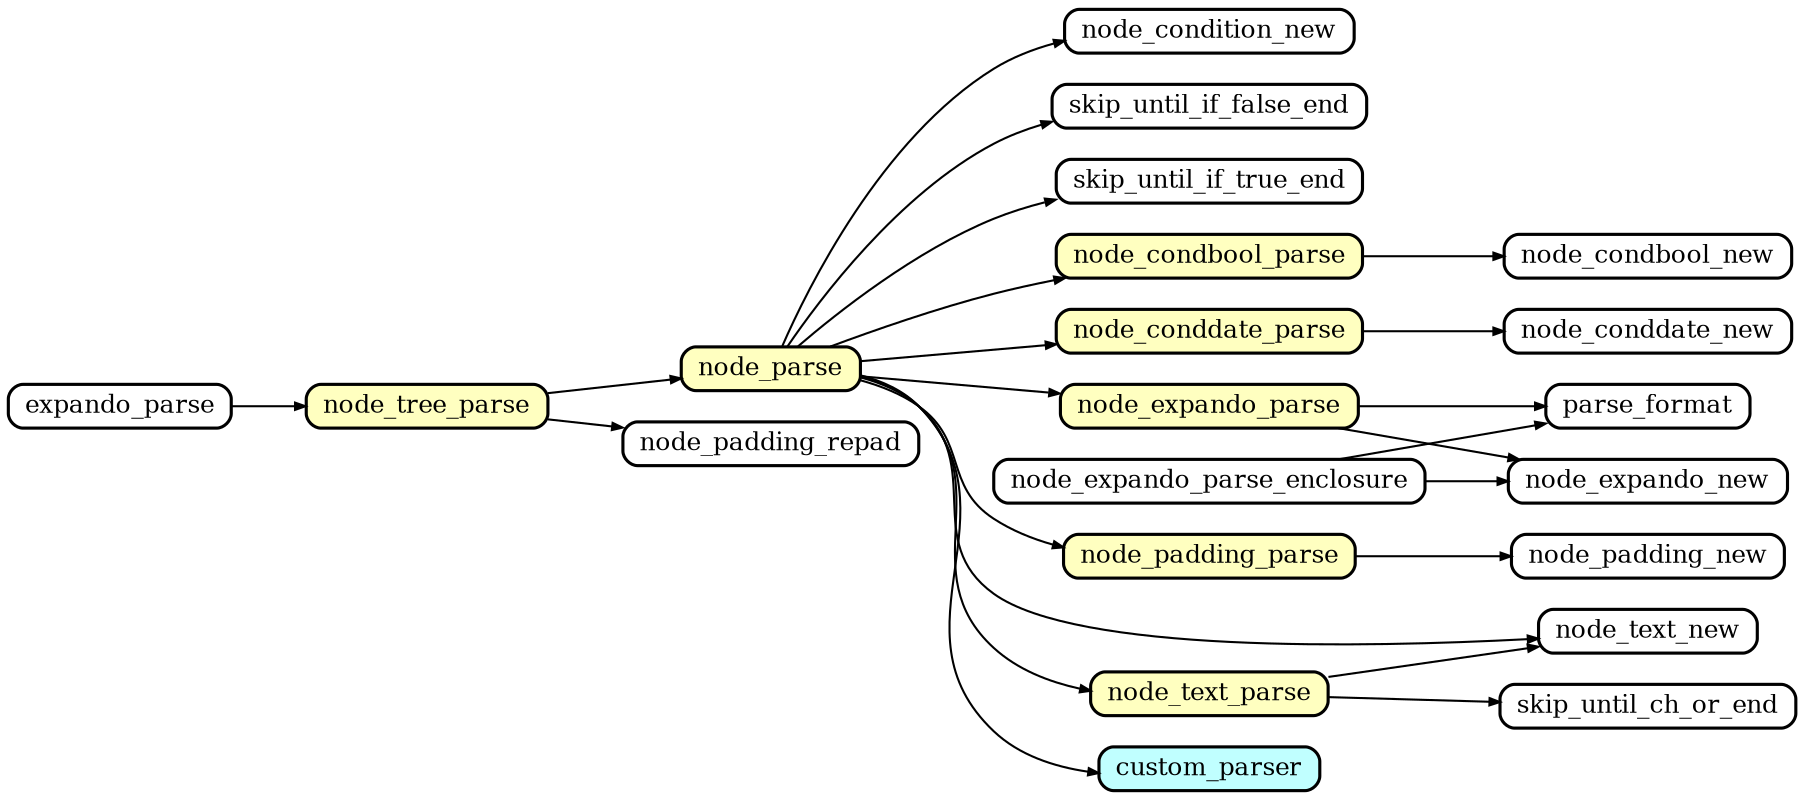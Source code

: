 digraph callgraph {
	graph [
		rankdir="LR"
		nodesep="0.2"
		ranksep="0.5"
		compound="true"
	]

	node [
		shape="Mrecord"
		fontsize="12"
		fillcolor="#ffffff"
		style="filled"
		height="0.2"
		penwidth="1.5"
		color="black"
	]

	edge [
		penwidth="1.0"
		arrowsize="0.5"
	]

	node [ fillcolor="#ffffc0" ]
	node_condbool_parse
	node_conddate_parse
	node_expando_parse
	node_padding_parse
	node_parse
	node_text_parse
	node_tree_parse

	node [ fillcolor="#c0ffff" ]
	custom_parser

	node [ fillcolor="#ffffff" ]
	expando_parse                -> node_tree_parse
	node_condbool_parse          -> node_condbool_new
	node_conddate_parse          -> node_conddate_new
	node_expando_parse           -> node_expando_new
	node_expando_parse           -> parse_format
	node_expando_parse_enclosure -> node_expando_new
	node_expando_parse_enclosure -> parse_format
	node_padding_parse           -> node_padding_new
	node_parse                   -> custom_parser
	node_parse                   -> node_condbool_parse
	node_parse                   -> node_conddate_parse
	node_parse                   -> node_condition_new
	node_parse                   -> node_expando_parse
	node_parse                   -> node_padding_parse
	node_parse                   -> node_text_new
	node_parse                   -> node_text_parse
	node_parse                   -> skip_until_if_false_end
	node_parse                   -> skip_until_if_true_end
	node_text_parse              -> node_text_new
	node_text_parse              -> skip_until_ch_or_end
	node_tree_parse              -> node_padding_repad
	node_tree_parse              -> node_parse

}
